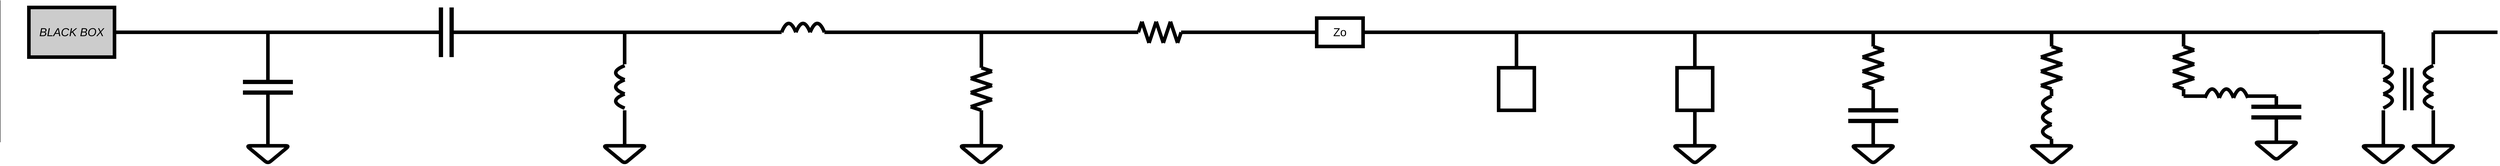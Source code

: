<mxfile version="25.0.2">
  <diagram id="JiPeBnl8MNzj9gC05diy" name="Page-1">
    <mxGraphModel dx="1941" dy="878" grid="1" gridSize="10" guides="1" tooltips="1" connect="1" arrows="1" fold="1" page="1" pageScale="1" pageWidth="827" pageHeight="1169" background="#ffffff" math="0" shadow="0">
      <root>
        <mxCell id="0" />
        <mxCell id="1" parent="0" />
        <mxCell id="uBmhupHGeQe9Bv0V8wx_-3" value="" style="endArrow=none;html=1;strokeWidth=10;strokeColor=#000000;" parent="1" edge="1">
          <mxGeometry width="50" height="50" relative="1" as="geometry">
            <mxPoint y="100" as="sourcePoint" />
            <mxPoint x="500" y="100" as="targetPoint" />
          </mxGeometry>
        </mxCell>
        <mxCell id="uBmhupHGeQe9Bv0V8wx_-4" value="" style="endArrow=none;html=1;strokeWidth=10;strokeColor=#000000;" parent="1" edge="1">
          <mxGeometry width="50" height="50" relative="1" as="geometry">
            <mxPoint x="250" y="240" as="sourcePoint" />
            <mxPoint x="250" y="100" as="targetPoint" />
          </mxGeometry>
        </mxCell>
        <mxCell id="uBmhupHGeQe9Bv0V8wx_-5" value="" style="endArrow=none;html=1;strokeWidth=12;strokeColor=#000000;" parent="1" edge="1">
          <mxGeometry width="50" height="50" relative="1" as="geometry">
            <mxPoint x="180" y="240" as="sourcePoint" />
            <mxPoint x="320" y="240" as="targetPoint" />
          </mxGeometry>
        </mxCell>
        <mxCell id="uBmhupHGeQe9Bv0V8wx_-6" value="" style="endArrow=none;html=1;strokeWidth=12;strokeColor=#000000;" parent="1" edge="1">
          <mxGeometry width="50" height="50" relative="1" as="geometry">
            <mxPoint x="180" y="270" as="sourcePoint" />
            <mxPoint x="320" y="270" as="targetPoint" />
          </mxGeometry>
        </mxCell>
        <mxCell id="uBmhupHGeQe9Bv0V8wx_-7" value="" style="endArrow=none;html=1;strokeWidth=10;strokeColor=#000000;" parent="1" edge="1">
          <mxGeometry width="50" height="50" relative="1" as="geometry">
            <mxPoint x="250" y="420" as="sourcePoint" />
            <mxPoint x="250" y="270" as="targetPoint" />
          </mxGeometry>
        </mxCell>
        <mxCell id="uBmhupHGeQe9Bv0V8wx_-8" value="" style="endArrow=none;html=1;strokeWidth=10;strokeColor=#000000;" parent="1" edge="1">
          <mxGeometry width="50" height="50" relative="1" as="geometry">
            <mxPoint x="250" y="420" as="sourcePoint" />
            <mxPoint x="250" y="420" as="targetPoint" />
            <Array as="points">
              <mxPoint x="310" y="420" />
              <mxPoint x="250" y="470" />
              <mxPoint x="190" y="420" />
            </Array>
          </mxGeometry>
        </mxCell>
        <mxCell id="uBmhupHGeQe9Bv0V8wx_-11" value="" style="endArrow=none;html=1;strokeWidth=10;strokeColor=#000000;" parent="1" edge="1">
          <mxGeometry width="50" height="50" relative="1" as="geometry">
            <mxPoint x="500" y="100" as="sourcePoint" />
            <mxPoint x="730" y="100" as="targetPoint" />
          </mxGeometry>
        </mxCell>
        <mxCell id="uBmhupHGeQe9Bv0V8wx_-12" value="" style="endArrow=none;html=1;strokeWidth=12;strokeColor=#000000;" parent="1" edge="1">
          <mxGeometry width="50" height="50" relative="1" as="geometry">
            <mxPoint x="735" y="30" as="sourcePoint" />
            <mxPoint x="735" y="170" as="targetPoint" />
          </mxGeometry>
        </mxCell>
        <mxCell id="uBmhupHGeQe9Bv0V8wx_-15" value="" style="endArrow=none;html=1;strokeWidth=12;strokeColor=#000000;" parent="1" edge="1">
          <mxGeometry width="50" height="50" relative="1" as="geometry">
            <mxPoint x="765" y="30" as="sourcePoint" />
            <mxPoint x="765" y="170" as="targetPoint" />
          </mxGeometry>
        </mxCell>
        <mxCell id="uBmhupHGeQe9Bv0V8wx_-16" value="" style="endArrow=none;html=1;strokeWidth=10;strokeColor=#000000;" parent="1" edge="1">
          <mxGeometry width="50" height="50" relative="1" as="geometry">
            <mxPoint x="770" y="100" as="sourcePoint" />
            <mxPoint x="1000" y="100" as="targetPoint" />
          </mxGeometry>
        </mxCell>
        <mxCell id="uBmhupHGeQe9Bv0V8wx_-25" value="" style="endArrow=none;html=1;strokeWidth=10;strokeColor=#000000;" parent="1" edge="1">
          <mxGeometry width="50" height="50" relative="1" as="geometry">
            <mxPoint x="1000" y="100" as="sourcePoint" />
            <mxPoint x="1500" y="100" as="targetPoint" />
          </mxGeometry>
        </mxCell>
        <mxCell id="uBmhupHGeQe9Bv0V8wx_-26" value="" style="endArrow=none;html=1;strokeWidth=10;strokeColor=#000000;" parent="1" edge="1">
          <mxGeometry width="50" height="50" relative="1" as="geometry">
            <mxPoint x="1250" y="190" as="sourcePoint" />
            <mxPoint x="1250" y="100" as="targetPoint" />
          </mxGeometry>
        </mxCell>
        <mxCell id="uBmhupHGeQe9Bv0V8wx_-29" value="" style="endArrow=none;html=1;strokeWidth=10;strokeColor=#000000;" parent="1" edge="1">
          <mxGeometry width="50" height="50" relative="1" as="geometry">
            <mxPoint x="1250" y="420" as="sourcePoint" />
            <mxPoint x="1250" y="320" as="targetPoint" />
          </mxGeometry>
        </mxCell>
        <mxCell id="uBmhupHGeQe9Bv0V8wx_-30" value="" style="endArrow=none;html=1;strokeWidth=10;strokeColor=#000000;" parent="1" edge="1">
          <mxGeometry width="50" height="50" relative="1" as="geometry">
            <mxPoint x="1250" y="420" as="sourcePoint" />
            <mxPoint x="1250" y="420" as="targetPoint" />
            <Array as="points">
              <mxPoint x="1310" y="420" />
              <mxPoint x="1250" y="470" />
              <mxPoint x="1190" y="420" />
            </Array>
          </mxGeometry>
        </mxCell>
        <mxCell id="uBmhupHGeQe9Bv0V8wx_-31" value="" style="endArrow=none;html=1;strokeWidth=10;curved=1;strokeColor=#000000;" parent="1" edge="1">
          <mxGeometry width="50" height="50" relative="1" as="geometry">
            <mxPoint x="1250" y="314" as="sourcePoint" />
            <mxPoint x="1250" y="274" as="targetPoint" />
            <Array as="points">
              <mxPoint x="1200" y="294" />
            </Array>
          </mxGeometry>
        </mxCell>
        <mxCell id="uBmhupHGeQe9Bv0V8wx_-32" value="" style="endArrow=none;html=1;strokeWidth=10;curved=1;strokeColor=#000000;" parent="1" edge="1">
          <mxGeometry width="50" height="50" relative="1" as="geometry">
            <mxPoint x="1250" y="274" as="sourcePoint" />
            <mxPoint x="1250" y="234" as="targetPoint" />
            <Array as="points">
              <mxPoint x="1200" y="254" />
            </Array>
          </mxGeometry>
        </mxCell>
        <mxCell id="uBmhupHGeQe9Bv0V8wx_-33" value="" style="endArrow=none;html=1;strokeWidth=10;curved=1;strokeColor=#000000;" parent="1" edge="1">
          <mxGeometry width="50" height="50" relative="1" as="geometry">
            <mxPoint x="1250" y="234" as="sourcePoint" />
            <mxPoint x="1250" y="194" as="targetPoint" />
            <Array as="points">
              <mxPoint x="1200" y="214" />
            </Array>
          </mxGeometry>
        </mxCell>
        <mxCell id="uBmhupHGeQe9Bv0V8wx_-35" value="" style="endArrow=none;html=1;strokeWidth=10;strokeColor=#000000;" parent="1" edge="1">
          <mxGeometry width="50" height="50" relative="1" as="geometry">
            <mxPoint x="1500" y="100" as="sourcePoint" />
            <mxPoint x="1690" y="100" as="targetPoint" />
          </mxGeometry>
        </mxCell>
        <mxCell id="uBmhupHGeQe9Bv0V8wx_-38" value="" style="endArrow=none;html=1;strokeWidth=10;strokeColor=#000000;" parent="1" edge="1">
          <mxGeometry width="50" height="50" relative="1" as="geometry">
            <mxPoint x="1810" y="100" as="sourcePoint" />
            <mxPoint x="2000" y="100" as="targetPoint" />
          </mxGeometry>
        </mxCell>
        <mxCell id="uBmhupHGeQe9Bv0V8wx_-42" value="" style="endArrow=none;html=1;strokeWidth=10;curved=1;strokeColor=#000000;" parent="1" edge="1">
          <mxGeometry width="50" height="50" relative="1" as="geometry">
            <mxPoint x="1690" y="100" as="sourcePoint" />
            <mxPoint x="1730" y="100" as="targetPoint" />
            <Array as="points">
              <mxPoint x="1710" y="50" />
            </Array>
          </mxGeometry>
        </mxCell>
        <mxCell id="uBmhupHGeQe9Bv0V8wx_-43" value="" style="endArrow=none;html=1;strokeWidth=10;curved=1;strokeColor=#000000;" parent="1" edge="1">
          <mxGeometry width="50" height="50" relative="1" as="geometry">
            <mxPoint x="1730" y="100" as="sourcePoint" />
            <mxPoint x="1770" y="100" as="targetPoint" />
            <Array as="points">
              <mxPoint x="1750" y="50" />
            </Array>
          </mxGeometry>
        </mxCell>
        <mxCell id="uBmhupHGeQe9Bv0V8wx_-44" value="" style="endArrow=none;html=1;strokeWidth=10;curved=1;strokeColor=#000000;" parent="1" edge="1">
          <mxGeometry width="50" height="50" relative="1" as="geometry">
            <mxPoint x="1770" y="100" as="sourcePoint" />
            <mxPoint x="1810" y="100" as="targetPoint" />
            <Array as="points">
              <mxPoint x="1790" y="50" />
            </Array>
          </mxGeometry>
        </mxCell>
        <mxCell id="uBmhupHGeQe9Bv0V8wx_-46" value="" style="endArrow=none;html=1;strokeWidth=10;strokeColor=#000000;" parent="1" edge="1">
          <mxGeometry width="50" height="50" relative="1" as="geometry">
            <mxPoint x="2000" y="100" as="sourcePoint" />
            <mxPoint x="2500" y="100" as="targetPoint" />
          </mxGeometry>
        </mxCell>
        <mxCell id="uBmhupHGeQe9Bv0V8wx_-47" value="" style="endArrow=none;html=1;strokeWidth=10;strokeColor=#000000;" parent="1" edge="1">
          <mxGeometry width="50" height="50" relative="1" as="geometry">
            <mxPoint x="2250" y="200" as="sourcePoint" />
            <mxPoint x="2250" y="100" as="targetPoint" />
          </mxGeometry>
        </mxCell>
        <mxCell id="uBmhupHGeQe9Bv0V8wx_-48" value="" style="endArrow=none;html=1;strokeWidth=10;strokeColor=#000000;" parent="1" edge="1">
          <mxGeometry width="50" height="50" relative="1" as="geometry">
            <mxPoint x="2250" y="420" as="sourcePoint" />
            <mxPoint x="2250" y="320" as="targetPoint" />
          </mxGeometry>
        </mxCell>
        <mxCell id="uBmhupHGeQe9Bv0V8wx_-49" value="" style="endArrow=none;html=1;strokeWidth=10;strokeColor=#000000;" parent="1" edge="1">
          <mxGeometry width="50" height="50" relative="1" as="geometry">
            <mxPoint x="2250" y="420" as="sourcePoint" />
            <mxPoint x="2250" y="420" as="targetPoint" />
            <Array as="points">
              <mxPoint x="2310" y="420" />
              <mxPoint x="2250" y="470" />
              <mxPoint x="2190" y="420" />
            </Array>
          </mxGeometry>
        </mxCell>
        <mxCell id="uBmhupHGeQe9Bv0V8wx_-53" value="" style="endArrow=none;html=1;strokeWidth=10;strokeColor=#000000;" parent="1" edge="1">
          <mxGeometry width="50" height="50" relative="1" as="geometry">
            <mxPoint x="2280" y="210" as="sourcePoint" />
            <mxPoint x="2250" y="200" as="targetPoint" />
          </mxGeometry>
        </mxCell>
        <mxCell id="uBmhupHGeQe9Bv0V8wx_-54" value="" style="endArrow=none;html=1;strokeWidth=10;strokeColor=#000000;" parent="1" edge="1">
          <mxGeometry width="50" height="50" relative="1" as="geometry">
            <mxPoint x="2280" y="250" as="sourcePoint" />
            <mxPoint x="2220" y="230.0" as="targetPoint" />
          </mxGeometry>
        </mxCell>
        <mxCell id="uBmhupHGeQe9Bv0V8wx_-55" value="" style="endArrow=none;html=1;strokeWidth=10;strokeColor=#000000;" parent="1" edge="1">
          <mxGeometry width="50" height="50" relative="1" as="geometry">
            <mxPoint x="2280" y="290" as="sourcePoint" />
            <mxPoint x="2220" y="270.0" as="targetPoint" />
          </mxGeometry>
        </mxCell>
        <mxCell id="uBmhupHGeQe9Bv0V8wx_-56" value="" style="endArrow=none;html=1;strokeWidth=10;strokeColor=#000000;" parent="1" edge="1">
          <mxGeometry width="50" height="50" relative="1" as="geometry">
            <mxPoint x="2280" y="250" as="sourcePoint" />
            <mxPoint x="2220" y="270" as="targetPoint" />
          </mxGeometry>
        </mxCell>
        <mxCell id="uBmhupHGeQe9Bv0V8wx_-57" value="" style="endArrow=none;html=1;strokeWidth=10;strokeColor=#000000;" parent="1" edge="1">
          <mxGeometry width="50" height="50" relative="1" as="geometry">
            <mxPoint x="2280" y="210.0" as="sourcePoint" />
            <mxPoint x="2220" y="230" as="targetPoint" />
          </mxGeometry>
        </mxCell>
        <mxCell id="uBmhupHGeQe9Bv0V8wx_-59" value="" style="endArrow=none;html=1;strokeWidth=10;strokeColor=#000000;" parent="1" edge="1">
          <mxGeometry width="50" height="50" relative="1" as="geometry">
            <mxPoint x="2280" y="290.0" as="sourcePoint" />
            <mxPoint x="2220" y="310" as="targetPoint" />
          </mxGeometry>
        </mxCell>
        <mxCell id="uBmhupHGeQe9Bv0V8wx_-60" value="" style="endArrow=none;html=1;strokeWidth=10;strokeColor=#000000;" parent="1" edge="1">
          <mxGeometry width="50" height="50" relative="1" as="geometry">
            <mxPoint x="2250" y="320.0" as="sourcePoint" />
            <mxPoint x="2220" y="310.0" as="targetPoint" />
          </mxGeometry>
        </mxCell>
        <mxCell id="uBmhupHGeQe9Bv0V8wx_-63" value="" style="endArrow=none;html=1;strokeWidth=10;strokeColor=#000000;" parent="1" edge="1">
          <mxGeometry width="50" height="50" relative="1" as="geometry">
            <mxPoint x="2500" y="100.0" as="sourcePoint" />
            <mxPoint x="2690" y="100.0" as="targetPoint" />
          </mxGeometry>
        </mxCell>
        <mxCell id="uBmhupHGeQe9Bv0V8wx_-64" value="" style="endArrow=none;html=1;strokeWidth=10;strokeColor=#000000;" parent="1" edge="1">
          <mxGeometry width="50" height="50" relative="1" as="geometry">
            <mxPoint x="2810" y="100.0" as="sourcePoint" />
            <mxPoint x="3000" y="100.0" as="targetPoint" />
          </mxGeometry>
        </mxCell>
        <mxCell id="uBmhupHGeQe9Bv0V8wx_-68" value="" style="endArrow=none;html=1;strokeWidth=10;strokeColor=#000000;" parent="1" edge="1">
          <mxGeometry width="50" height="50" relative="1" as="geometry">
            <mxPoint x="2700" y="70" as="sourcePoint" />
            <mxPoint x="2690" y="100.0" as="targetPoint" />
          </mxGeometry>
        </mxCell>
        <mxCell id="uBmhupHGeQe9Bv0V8wx_-69" value="" style="endArrow=none;html=1;strokeWidth=10;strokeColor=#000000;" parent="1" edge="1">
          <mxGeometry width="50" height="50" relative="1" as="geometry">
            <mxPoint x="2700" y="70.0" as="sourcePoint" />
            <mxPoint x="2720" y="130" as="targetPoint" />
          </mxGeometry>
        </mxCell>
        <mxCell id="uBmhupHGeQe9Bv0V8wx_-70" value="" style="endArrow=none;html=1;strokeWidth=10;strokeColor=#000000;" parent="1" edge="1">
          <mxGeometry width="50" height="50" relative="1" as="geometry">
            <mxPoint x="2740" y="70.0" as="sourcePoint" />
            <mxPoint x="2760" y="130" as="targetPoint" />
          </mxGeometry>
        </mxCell>
        <mxCell id="uBmhupHGeQe9Bv0V8wx_-71" value="" style="endArrow=none;html=1;strokeWidth=10;strokeColor=#000000;" parent="1" edge="1">
          <mxGeometry width="50" height="50" relative="1" as="geometry">
            <mxPoint x="2780" y="70.0" as="sourcePoint" />
            <mxPoint x="2800" y="130" as="targetPoint" />
          </mxGeometry>
        </mxCell>
        <mxCell id="uBmhupHGeQe9Bv0V8wx_-72" value="" style="endArrow=none;html=1;strokeWidth=10;strokeColor=#000000;" parent="1" edge="1">
          <mxGeometry width="50" height="50" relative="1" as="geometry">
            <mxPoint x="2740" y="70" as="sourcePoint" />
            <mxPoint x="2720" y="130.0" as="targetPoint" />
          </mxGeometry>
        </mxCell>
        <mxCell id="uBmhupHGeQe9Bv0V8wx_-73" value="" style="endArrow=none;html=1;strokeWidth=10;strokeColor=#000000;" parent="1" edge="1">
          <mxGeometry width="50" height="50" relative="1" as="geometry">
            <mxPoint x="2780" y="70.0" as="sourcePoint" />
            <mxPoint x="2760" y="130.0" as="targetPoint" />
          </mxGeometry>
        </mxCell>
        <mxCell id="uBmhupHGeQe9Bv0V8wx_-74" value="" style="endArrow=none;html=1;strokeWidth=10;strokeColor=#000000;" parent="1" edge="1">
          <mxGeometry width="50" height="50" relative="1" as="geometry">
            <mxPoint x="2810" y="100.0" as="sourcePoint" />
            <mxPoint x="2800" y="130.0" as="targetPoint" />
          </mxGeometry>
        </mxCell>
        <mxCell id="uBmhupHGeQe9Bv0V8wx_-76" value="" style="endArrow=none;html=1;strokeWidth=10;strokeColor=#000000;" parent="1" edge="1">
          <mxGeometry width="50" height="50" relative="1" as="geometry">
            <mxPoint x="3000" y="100" as="sourcePoint" />
            <mxPoint x="3190" y="100" as="targetPoint" />
          </mxGeometry>
        </mxCell>
        <mxCell id="uBmhupHGeQe9Bv0V8wx_-77" value="" style="endArrow=none;html=1;strokeWidth=10;strokeColor=#000000;" parent="1" edge="1">
          <mxGeometry width="50" height="50" relative="1" as="geometry">
            <mxPoint x="3320" y="100" as="sourcePoint" />
            <mxPoint x="3500" y="100" as="targetPoint" />
          </mxGeometry>
        </mxCell>
        <mxCell id="uBmhupHGeQe9Bv0V8wx_-86" value="&lt;font style=&quot;font-size: 32px&quot;&gt;Zo&lt;/font&gt;" style="rounded=0;whiteSpace=wrap;html=1;glass=0;strokeColor=#000000;fillColor=none;strokeWidth=10;" parent="1" vertex="1">
          <mxGeometry x="3190" y="60" width="130" height="80" as="geometry" />
        </mxCell>
        <mxCell id="uBmhupHGeQe9Bv0V8wx_-92" value="" style="endArrow=none;html=1;strokeWidth=10;strokeColor=#000000;" parent="1" edge="1">
          <mxGeometry width="50" height="50" relative="1" as="geometry">
            <mxPoint x="3500" y="100" as="sourcePoint" />
            <mxPoint x="4000" y="100" as="targetPoint" />
          </mxGeometry>
        </mxCell>
        <mxCell id="uBmhupHGeQe9Bv0V8wx_-93" value="" style="endArrow=none;html=1;strokeWidth=10;strokeColor=#000000;" parent="1" edge="1">
          <mxGeometry width="50" height="50" relative="1" as="geometry">
            <mxPoint x="3750" y="200" as="sourcePoint" />
            <mxPoint x="3750" y="100" as="targetPoint" />
          </mxGeometry>
        </mxCell>
        <mxCell id="uBmhupHGeQe9Bv0V8wx_-103" value="" style="rounded=0;whiteSpace=wrap;html=1;glass=0;strokeColor=#000000;fillColor=none;strokeWidth=10;" parent="1" vertex="1">
          <mxGeometry x="3700" y="200" width="100" height="120" as="geometry" />
        </mxCell>
        <mxCell id="uBmhupHGeQe9Bv0V8wx_-105" value="" style="endArrow=none;html=1;strokeWidth=10;strokeColor=#000000;" parent="1" edge="1">
          <mxGeometry width="50" height="50" relative="1" as="geometry">
            <mxPoint x="4000" y="100" as="sourcePoint" />
            <mxPoint x="4500" y="100" as="targetPoint" />
          </mxGeometry>
        </mxCell>
        <mxCell id="uBmhupHGeQe9Bv0V8wx_-106" value="" style="endArrow=none;html=1;strokeWidth=10;strokeColor=#000000;" parent="1" edge="1">
          <mxGeometry width="50" height="50" relative="1" as="geometry">
            <mxPoint x="4250" y="200" as="sourcePoint" />
            <mxPoint x="4250" y="100" as="targetPoint" />
          </mxGeometry>
        </mxCell>
        <mxCell id="uBmhupHGeQe9Bv0V8wx_-107" value="" style="endArrow=none;html=1;strokeWidth=10;strokeColor=#000000;" parent="1" edge="1">
          <mxGeometry width="50" height="50" relative="1" as="geometry">
            <mxPoint x="4250" y="420" as="sourcePoint" />
            <mxPoint x="4250" y="320" as="targetPoint" />
          </mxGeometry>
        </mxCell>
        <mxCell id="uBmhupHGeQe9Bv0V8wx_-108" value="" style="endArrow=none;html=1;strokeWidth=10;strokeColor=#000000;" parent="1" edge="1">
          <mxGeometry width="50" height="50" relative="1" as="geometry">
            <mxPoint x="4250" y="420" as="sourcePoint" />
            <mxPoint x="4250" y="420" as="targetPoint" />
            <Array as="points">
              <mxPoint x="4310" y="420" />
              <mxPoint x="4250" y="470" />
              <mxPoint x="4190" y="420" />
            </Array>
          </mxGeometry>
        </mxCell>
        <mxCell id="uBmhupHGeQe9Bv0V8wx_-109" value="" style="rounded=0;whiteSpace=wrap;html=1;glass=0;strokeColor=#000000;fillColor=none;strokeWidth=10;" parent="1" vertex="1">
          <mxGeometry x="4200" y="200" width="100" height="120" as="geometry" />
        </mxCell>
        <mxCell id="uBmhupHGeQe9Bv0V8wx_-111" value="" style="endArrow=none;html=1;strokeWidth=10;strokeColor=#000000;" parent="1" edge="1">
          <mxGeometry width="50" height="50" relative="1" as="geometry">
            <mxPoint x="4500" y="100" as="sourcePoint" />
            <mxPoint x="5000" y="100" as="targetPoint" />
          </mxGeometry>
        </mxCell>
        <mxCell id="uBmhupHGeQe9Bv0V8wx_-112" value="" style="endArrow=none;html=1;strokeWidth=10;strokeColor=#000000;" parent="1" edge="1">
          <mxGeometry width="50" height="50" relative="1" as="geometry">
            <mxPoint x="4750" y="140" as="sourcePoint" />
            <mxPoint x="4750" y="100" as="targetPoint" />
          </mxGeometry>
        </mxCell>
        <mxCell id="uBmhupHGeQe9Bv0V8wx_-113" value="" style="endArrow=none;html=1;strokeWidth=12;strokeColor=#000000;" parent="1" edge="1">
          <mxGeometry width="50" height="50" relative="1" as="geometry">
            <mxPoint x="4680" y="320" as="sourcePoint" />
            <mxPoint x="4820" y="320" as="targetPoint" />
          </mxGeometry>
        </mxCell>
        <mxCell id="uBmhupHGeQe9Bv0V8wx_-114" value="" style="endArrow=none;html=1;strokeWidth=12;strokeColor=#000000;" parent="1" edge="1">
          <mxGeometry width="50" height="50" relative="1" as="geometry">
            <mxPoint x="4680" y="350" as="sourcePoint" />
            <mxPoint x="4820" y="350" as="targetPoint" />
          </mxGeometry>
        </mxCell>
        <mxCell id="uBmhupHGeQe9Bv0V8wx_-115" value="" style="endArrow=none;html=1;strokeWidth=10;strokeColor=#000000;" parent="1" edge="1">
          <mxGeometry width="50" height="50" relative="1" as="geometry">
            <mxPoint x="4750" y="420" as="sourcePoint" />
            <mxPoint x="4750" y="350" as="targetPoint" />
          </mxGeometry>
        </mxCell>
        <mxCell id="uBmhupHGeQe9Bv0V8wx_-116" value="" style="endArrow=none;html=1;strokeWidth=10;strokeColor=#000000;" parent="1" edge="1">
          <mxGeometry width="50" height="50" relative="1" as="geometry">
            <mxPoint x="4750" y="420" as="sourcePoint" />
            <mxPoint x="4750" y="420" as="targetPoint" />
            <Array as="points">
              <mxPoint x="4810" y="420" />
              <mxPoint x="4750" y="470" />
              <mxPoint x="4690" y="420" />
            </Array>
          </mxGeometry>
        </mxCell>
        <mxCell id="uBmhupHGeQe9Bv0V8wx_-126" value="" style="endArrow=none;html=1;strokeWidth=10;strokeColor=#000000;" parent="1" edge="1">
          <mxGeometry width="50" height="50" relative="1" as="geometry">
            <mxPoint x="4780" y="150" as="sourcePoint" />
            <mxPoint x="4750" y="140" as="targetPoint" />
          </mxGeometry>
        </mxCell>
        <mxCell id="uBmhupHGeQe9Bv0V8wx_-127" value="" style="endArrow=none;html=1;strokeWidth=10;strokeColor=#000000;" parent="1" edge="1">
          <mxGeometry width="50" height="50" relative="1" as="geometry">
            <mxPoint x="4780" y="190" as="sourcePoint" />
            <mxPoint x="4720" y="170" as="targetPoint" />
          </mxGeometry>
        </mxCell>
        <mxCell id="uBmhupHGeQe9Bv0V8wx_-128" value="" style="endArrow=none;html=1;strokeWidth=10;strokeColor=#000000;" parent="1" edge="1">
          <mxGeometry width="50" height="50" relative="1" as="geometry">
            <mxPoint x="4780" y="230" as="sourcePoint" />
            <mxPoint x="4720" y="210" as="targetPoint" />
          </mxGeometry>
        </mxCell>
        <mxCell id="uBmhupHGeQe9Bv0V8wx_-129" value="" style="endArrow=none;html=1;strokeWidth=10;strokeColor=#000000;" parent="1" edge="1">
          <mxGeometry width="50" height="50" relative="1" as="geometry">
            <mxPoint x="4780" y="190" as="sourcePoint" />
            <mxPoint x="4720" y="210" as="targetPoint" />
          </mxGeometry>
        </mxCell>
        <mxCell id="uBmhupHGeQe9Bv0V8wx_-130" value="" style="endArrow=none;html=1;strokeWidth=10;strokeColor=#000000;" parent="1" edge="1">
          <mxGeometry width="50" height="50" relative="1" as="geometry">
            <mxPoint x="4780" y="150" as="sourcePoint" />
            <mxPoint x="4720" y="170" as="targetPoint" />
          </mxGeometry>
        </mxCell>
        <mxCell id="uBmhupHGeQe9Bv0V8wx_-131" value="" style="endArrow=none;html=1;strokeWidth=10;strokeColor=#000000;" parent="1" edge="1">
          <mxGeometry width="50" height="50" relative="1" as="geometry">
            <mxPoint x="4780" y="230" as="sourcePoint" />
            <mxPoint x="4720" y="250" as="targetPoint" />
          </mxGeometry>
        </mxCell>
        <mxCell id="uBmhupHGeQe9Bv0V8wx_-132" value="" style="endArrow=none;html=1;strokeWidth=10;strokeColor=#000000;" parent="1" edge="1">
          <mxGeometry width="50" height="50" relative="1" as="geometry">
            <mxPoint x="4750" y="260" as="sourcePoint" />
            <mxPoint x="4720" y="250" as="targetPoint" />
          </mxGeometry>
        </mxCell>
        <mxCell id="uBmhupHGeQe9Bv0V8wx_-133" value="" style="endArrow=none;html=1;strokeWidth=10;strokeColor=#000000;" parent="1" edge="1">
          <mxGeometry width="50" height="50" relative="1" as="geometry">
            <mxPoint x="4750" y="320" as="sourcePoint" />
            <mxPoint x="4750" y="260" as="targetPoint" />
          </mxGeometry>
        </mxCell>
        <mxCell id="uBmhupHGeQe9Bv0V8wx_-135" value="" style="endArrow=none;html=1;strokeWidth=10;strokeColor=#000000;" parent="1" edge="1">
          <mxGeometry width="50" height="50" relative="1" as="geometry">
            <mxPoint x="5000" y="100" as="sourcePoint" />
            <mxPoint x="5500" y="100" as="targetPoint" />
          </mxGeometry>
        </mxCell>
        <mxCell id="uBmhupHGeQe9Bv0V8wx_-136" value="" style="endArrow=none;html=1;strokeWidth=10;strokeColor=#000000;" parent="1" edge="1">
          <mxGeometry width="50" height="50" relative="1" as="geometry">
            <mxPoint x="5250" y="140" as="sourcePoint" />
            <mxPoint x="5250" y="100" as="targetPoint" />
          </mxGeometry>
        </mxCell>
        <mxCell id="uBmhupHGeQe9Bv0V8wx_-140" value="" style="endArrow=none;html=1;strokeWidth=10;strokeColor=#000000;" parent="1" edge="1">
          <mxGeometry width="50" height="50" relative="1" as="geometry">
            <mxPoint x="5250" y="420" as="sourcePoint" />
            <mxPoint x="5250" y="420" as="targetPoint" />
            <Array as="points">
              <mxPoint x="5310" y="420" />
              <mxPoint x="5250" y="470" />
              <mxPoint x="5190" y="420" />
            </Array>
          </mxGeometry>
        </mxCell>
        <mxCell id="uBmhupHGeQe9Bv0V8wx_-141" value="" style="endArrow=none;html=1;strokeWidth=10;strokeColor=#000000;" parent="1" edge="1">
          <mxGeometry width="50" height="50" relative="1" as="geometry">
            <mxPoint x="5280" y="150" as="sourcePoint" />
            <mxPoint x="5250" y="140" as="targetPoint" />
          </mxGeometry>
        </mxCell>
        <mxCell id="uBmhupHGeQe9Bv0V8wx_-142" value="" style="endArrow=none;html=1;strokeWidth=10;strokeColor=#000000;" parent="1" edge="1">
          <mxGeometry width="50" height="50" relative="1" as="geometry">
            <mxPoint x="5280" y="190" as="sourcePoint" />
            <mxPoint x="5220" y="170" as="targetPoint" />
          </mxGeometry>
        </mxCell>
        <mxCell id="uBmhupHGeQe9Bv0V8wx_-143" value="" style="endArrow=none;html=1;strokeWidth=10;strokeColor=#000000;" parent="1" edge="1">
          <mxGeometry width="50" height="50" relative="1" as="geometry">
            <mxPoint x="5280" y="230" as="sourcePoint" />
            <mxPoint x="5220" y="210" as="targetPoint" />
          </mxGeometry>
        </mxCell>
        <mxCell id="uBmhupHGeQe9Bv0V8wx_-144" value="" style="endArrow=none;html=1;strokeWidth=10;strokeColor=#000000;" parent="1" edge="1">
          <mxGeometry width="50" height="50" relative="1" as="geometry">
            <mxPoint x="5280" y="190" as="sourcePoint" />
            <mxPoint x="5220" y="210" as="targetPoint" />
          </mxGeometry>
        </mxCell>
        <mxCell id="uBmhupHGeQe9Bv0V8wx_-145" value="" style="endArrow=none;html=1;strokeWidth=10;strokeColor=#000000;" parent="1" edge="1">
          <mxGeometry width="50" height="50" relative="1" as="geometry">
            <mxPoint x="5280" y="150" as="sourcePoint" />
            <mxPoint x="5220" y="170" as="targetPoint" />
          </mxGeometry>
        </mxCell>
        <mxCell id="uBmhupHGeQe9Bv0V8wx_-146" value="" style="endArrow=none;html=1;strokeWidth=10;strokeColor=#000000;" parent="1" edge="1">
          <mxGeometry width="50" height="50" relative="1" as="geometry">
            <mxPoint x="5280" y="230" as="sourcePoint" />
            <mxPoint x="5220" y="250" as="targetPoint" />
          </mxGeometry>
        </mxCell>
        <mxCell id="uBmhupHGeQe9Bv0V8wx_-147" value="" style="endArrow=none;html=1;strokeWidth=10;strokeColor=#000000;" parent="1" edge="1">
          <mxGeometry width="50" height="50" relative="1" as="geometry">
            <mxPoint x="5250" y="260" as="sourcePoint" />
            <mxPoint x="5220" y="250" as="targetPoint" />
          </mxGeometry>
        </mxCell>
        <mxCell id="uBmhupHGeQe9Bv0V8wx_-150" value="" style="endArrow=none;html=1;strokeWidth=10;curved=1;strokeColor=#000000;" parent="1" edge="1">
          <mxGeometry width="50" height="50" relative="1" as="geometry">
            <mxPoint x="5250" y="400" as="sourcePoint" />
            <mxPoint x="5250" y="360" as="targetPoint" />
            <Array as="points">
              <mxPoint x="5200" y="380" />
            </Array>
          </mxGeometry>
        </mxCell>
        <mxCell id="uBmhupHGeQe9Bv0V8wx_-151" value="" style="endArrow=none;html=1;strokeWidth=10;curved=1;strokeColor=#000000;" parent="1" edge="1">
          <mxGeometry width="50" height="50" relative="1" as="geometry">
            <mxPoint x="5250" y="360" as="sourcePoint" />
            <mxPoint x="5250" y="320" as="targetPoint" />
            <Array as="points">
              <mxPoint x="5200" y="340" />
            </Array>
          </mxGeometry>
        </mxCell>
        <mxCell id="uBmhupHGeQe9Bv0V8wx_-152" value="" style="endArrow=none;html=1;strokeWidth=10;curved=1;strokeColor=#000000;" parent="1" edge="1">
          <mxGeometry width="50" height="50" relative="1" as="geometry">
            <mxPoint x="5250" y="320" as="sourcePoint" />
            <mxPoint x="5250" y="280" as="targetPoint" />
            <Array as="points">
              <mxPoint x="5200" y="300" />
            </Array>
          </mxGeometry>
        </mxCell>
        <mxCell id="uBmhupHGeQe9Bv0V8wx_-155" value="" style="endArrow=none;html=1;strokeWidth=10;strokeColor=#000000;" parent="1" edge="1">
          <mxGeometry width="50" height="50" relative="1" as="geometry">
            <mxPoint x="5250" y="280" as="sourcePoint" />
            <mxPoint x="5249.66" y="260.0" as="targetPoint" />
          </mxGeometry>
        </mxCell>
        <mxCell id="uBmhupHGeQe9Bv0V8wx_-156" value="" style="endArrow=none;html=1;strokeWidth=10;strokeColor=#000000;" parent="1" edge="1">
          <mxGeometry width="50" height="50" relative="1" as="geometry">
            <mxPoint x="5250.0" y="420" as="sourcePoint" />
            <mxPoint x="5249.66" y="400.0" as="targetPoint" />
          </mxGeometry>
        </mxCell>
        <mxCell id="uBmhupHGeQe9Bv0V8wx_-158" value="" style="endArrow=none;html=1;strokeWidth=10;strokeColor=#000000;" parent="1" edge="1">
          <mxGeometry width="50" height="50" relative="1" as="geometry">
            <mxPoint x="5500" y="100" as="sourcePoint" />
            <mxPoint x="6000" y="100" as="targetPoint" />
          </mxGeometry>
        </mxCell>
        <mxCell id="uBmhupHGeQe9Bv0V8wx_-159" value="" style="endArrow=none;html=1;strokeWidth=10;strokeColor=#000000;" parent="1" edge="1">
          <mxGeometry width="50" height="50" relative="1" as="geometry">
            <mxPoint x="5620" y="140" as="sourcePoint" />
            <mxPoint x="5620" y="100" as="targetPoint" />
          </mxGeometry>
        </mxCell>
        <mxCell id="uBmhupHGeQe9Bv0V8wx_-161" value="" style="endArrow=none;html=1;strokeWidth=10;strokeColor=#000000;" parent="1" edge="1">
          <mxGeometry width="50" height="50" relative="1" as="geometry">
            <mxPoint x="5650" y="150" as="sourcePoint" />
            <mxPoint x="5620" y="140" as="targetPoint" />
          </mxGeometry>
        </mxCell>
        <mxCell id="uBmhupHGeQe9Bv0V8wx_-162" value="" style="endArrow=none;html=1;strokeWidth=10;strokeColor=#000000;" parent="1" edge="1">
          <mxGeometry width="50" height="50" relative="1" as="geometry">
            <mxPoint x="5650" y="190" as="sourcePoint" />
            <mxPoint x="5590" y="170" as="targetPoint" />
          </mxGeometry>
        </mxCell>
        <mxCell id="uBmhupHGeQe9Bv0V8wx_-163" value="" style="endArrow=none;html=1;strokeWidth=10;strokeColor=#000000;" parent="1" edge="1">
          <mxGeometry width="50" height="50" relative="1" as="geometry">
            <mxPoint x="5650" y="230" as="sourcePoint" />
            <mxPoint x="5590" y="210" as="targetPoint" />
          </mxGeometry>
        </mxCell>
        <mxCell id="uBmhupHGeQe9Bv0V8wx_-164" value="" style="endArrow=none;html=1;strokeWidth=10;strokeColor=#000000;" parent="1" edge="1">
          <mxGeometry width="50" height="50" relative="1" as="geometry">
            <mxPoint x="5650" y="190" as="sourcePoint" />
            <mxPoint x="5590" y="210" as="targetPoint" />
          </mxGeometry>
        </mxCell>
        <mxCell id="uBmhupHGeQe9Bv0V8wx_-165" value="" style="endArrow=none;html=1;strokeWidth=10;strokeColor=#000000;" parent="1" edge="1">
          <mxGeometry width="50" height="50" relative="1" as="geometry">
            <mxPoint x="5650" y="150" as="sourcePoint" />
            <mxPoint x="5590" y="170" as="targetPoint" />
          </mxGeometry>
        </mxCell>
        <mxCell id="uBmhupHGeQe9Bv0V8wx_-166" value="" style="endArrow=none;html=1;strokeWidth=10;strokeColor=#000000;" parent="1" edge="1">
          <mxGeometry width="50" height="50" relative="1" as="geometry">
            <mxPoint x="5650" y="230" as="sourcePoint" />
            <mxPoint x="5590" y="250" as="targetPoint" />
          </mxGeometry>
        </mxCell>
        <mxCell id="uBmhupHGeQe9Bv0V8wx_-167" value="" style="endArrow=none;html=1;strokeWidth=10;strokeColor=#000000;" parent="1" edge="1">
          <mxGeometry width="50" height="50" relative="1" as="geometry">
            <mxPoint x="5620" y="260" as="sourcePoint" />
            <mxPoint x="5590" y="250" as="targetPoint" />
          </mxGeometry>
        </mxCell>
        <mxCell id="uBmhupHGeQe9Bv0V8wx_-176" value="" style="endArrow=none;html=1;strokeWidth=10;curved=1;strokeColor=#000000;" parent="1" edge="1">
          <mxGeometry width="50" height="50" relative="1" as="geometry">
            <mxPoint x="5680" y="285" as="sourcePoint" />
            <mxPoint x="5720" y="285" as="targetPoint" />
            <Array as="points">
              <mxPoint x="5700" y="235" />
            </Array>
          </mxGeometry>
        </mxCell>
        <mxCell id="uBmhupHGeQe9Bv0V8wx_-177" value="" style="endArrow=none;html=1;strokeWidth=10;curved=1;strokeColor=#000000;" parent="1" edge="1">
          <mxGeometry width="50" height="50" relative="1" as="geometry">
            <mxPoint x="5720" y="285" as="sourcePoint" />
            <mxPoint x="5760" y="285" as="targetPoint" />
            <Array as="points">
              <mxPoint x="5740" y="235" />
            </Array>
          </mxGeometry>
        </mxCell>
        <mxCell id="uBmhupHGeQe9Bv0V8wx_-178" value="" style="endArrow=none;html=1;strokeWidth=10;curved=1;strokeColor=#000000;" parent="1" edge="1">
          <mxGeometry width="50" height="50" relative="1" as="geometry">
            <mxPoint x="5760" y="285" as="sourcePoint" />
            <mxPoint x="5800" y="285" as="targetPoint" />
            <Array as="points">
              <mxPoint x="5780" y="235" />
            </Array>
          </mxGeometry>
        </mxCell>
        <mxCell id="uBmhupHGeQe9Bv0V8wx_-179" value="" style="endArrow=none;html=1;strokeWidth=12;strokeColor=#000000;" parent="1" edge="1">
          <mxGeometry width="50" height="50" relative="1" as="geometry">
            <mxPoint x="5810" y="310" as="sourcePoint" />
            <mxPoint x="5950" y="310" as="targetPoint" />
          </mxGeometry>
        </mxCell>
        <mxCell id="uBmhupHGeQe9Bv0V8wx_-180" value="" style="endArrow=none;html=1;strokeWidth=12;strokeColor=#000000;" parent="1" edge="1">
          <mxGeometry width="50" height="50" relative="1" as="geometry">
            <mxPoint x="5810" y="340" as="sourcePoint" />
            <mxPoint x="5950" y="340" as="targetPoint" />
          </mxGeometry>
        </mxCell>
        <mxCell id="uBmhupHGeQe9Bv0V8wx_-181" value="" style="endArrow=none;html=1;strokeWidth=10;strokeColor=#000000;" parent="1" edge="1">
          <mxGeometry width="50" height="50" relative="1" as="geometry">
            <mxPoint x="5880" y="410" as="sourcePoint" />
            <mxPoint x="5880" y="340" as="targetPoint" />
          </mxGeometry>
        </mxCell>
        <mxCell id="uBmhupHGeQe9Bv0V8wx_-182" value="" style="endArrow=none;html=1;strokeWidth=10;strokeColor=#000000;" parent="1" edge="1">
          <mxGeometry width="50" height="50" relative="1" as="geometry">
            <mxPoint x="5880" y="410" as="sourcePoint" />
            <mxPoint x="5880" y="410" as="targetPoint" />
            <Array as="points">
              <mxPoint x="5940" y="410" />
              <mxPoint x="5880" y="460" />
              <mxPoint x="5820" y="410" />
            </Array>
          </mxGeometry>
        </mxCell>
        <mxCell id="uBmhupHGeQe9Bv0V8wx_-185" value="" style="endArrow=none;html=1;strokeWidth=10;strokeColor=#000000;" parent="1" edge="1">
          <mxGeometry width="50" height="50" relative="1" as="geometry">
            <mxPoint x="5620" y="280" as="sourcePoint" />
            <mxPoint x="5620" y="260" as="targetPoint" />
          </mxGeometry>
        </mxCell>
        <mxCell id="uBmhupHGeQe9Bv0V8wx_-186" value="" style="endArrow=none;html=1;strokeWidth=10;strokeColor=#000000;" parent="1" edge="1">
          <mxGeometry width="50" height="50" relative="1" as="geometry">
            <mxPoint x="5620" y="280" as="sourcePoint" />
            <mxPoint x="5680" y="280" as="targetPoint" />
          </mxGeometry>
        </mxCell>
        <mxCell id="uBmhupHGeQe9Bv0V8wx_-187" value="" style="endArrow=none;html=1;strokeWidth=10;strokeColor=#000000;" parent="1" edge="1">
          <mxGeometry width="50" height="50" relative="1" as="geometry">
            <mxPoint x="5800" y="280" as="sourcePoint" />
            <mxPoint x="5880" y="280" as="targetPoint" />
          </mxGeometry>
        </mxCell>
        <mxCell id="uBmhupHGeQe9Bv0V8wx_-188" value="" style="endArrow=none;html=1;strokeWidth=10;strokeColor=#000000;" parent="1" edge="1">
          <mxGeometry width="50" height="50" relative="1" as="geometry">
            <mxPoint x="5880" y="310" as="sourcePoint" />
            <mxPoint x="5880" y="280" as="targetPoint" />
          </mxGeometry>
        </mxCell>
        <mxCell id="uBmhupHGeQe9Bv0V8wx_-198" value="" style="endArrow=none;html=1;strokeWidth=10;strokeColor=#000000;" parent="1" edge="1">
          <mxGeometry width="50" height="50" relative="1" as="geometry">
            <mxPoint x="-180" y="100" as="sourcePoint" />
            <mxPoint y="100" as="targetPoint" />
          </mxGeometry>
        </mxCell>
        <mxCell id="uBmhupHGeQe9Bv0V8wx_-199" value="&lt;font style=&quot;font-size: 32px&quot;&gt;&lt;i&gt;BLACK BOX&lt;/i&gt;&lt;/font&gt;" style="rounded=0;whiteSpace=wrap;html=1;glass=0;strokeColor=#000000;strokeWidth=10;fillColor=#CCCCCC;" parent="1" vertex="1">
          <mxGeometry x="-420" y="30" width="240" height="140" as="geometry" />
        </mxCell>
        <mxCell id="uBmhupHGeQe9Bv0V8wx_-203" value="" style="endArrow=none;html=1;strokeWidth=1;strokeColor=#000000;" parent="1" edge="1">
          <mxGeometry width="50" height="50" relative="1" as="geometry">
            <mxPoint x="-500" y="410" as="sourcePoint" />
            <mxPoint x="-500" y="10" as="targetPoint" />
          </mxGeometry>
        </mxCell>
        <mxCell id="Eu7GDC6kOaYPHFKw-_VI-1" value="" style="endArrow=none;html=1;strokeWidth=10;strokeColor=#000000;" parent="1" edge="1">
          <mxGeometry width="50" height="50" relative="1" as="geometry">
            <mxPoint x="6320" y="100" as="sourcePoint" />
            <mxPoint x="6500" y="100" as="targetPoint" />
          </mxGeometry>
        </mxCell>
        <mxCell id="Eu7GDC6kOaYPHFKw-_VI-2" value="" style="endArrow=none;html=1;strokeWidth=10;strokeColor=#000000;" parent="1" edge="1">
          <mxGeometry width="50" height="50" relative="1" as="geometry">
            <mxPoint x="6320" y="190" as="sourcePoint" />
            <mxPoint x="6320" y="100" as="targetPoint" />
          </mxGeometry>
        </mxCell>
        <mxCell id="Eu7GDC6kOaYPHFKw-_VI-3" value="" style="endArrow=none;html=1;strokeWidth=10;strokeColor=#000000;" parent="1" edge="1">
          <mxGeometry width="50" height="50" relative="1" as="geometry">
            <mxPoint x="6320" y="420" as="sourcePoint" />
            <mxPoint x="6320" y="320" as="targetPoint" />
          </mxGeometry>
        </mxCell>
        <mxCell id="Eu7GDC6kOaYPHFKw-_VI-4" value="" style="endArrow=none;html=1;strokeWidth=10;strokeColor=#000000;" parent="1" edge="1">
          <mxGeometry width="50" height="50" relative="1" as="geometry">
            <mxPoint x="6320" y="420" as="sourcePoint" />
            <mxPoint x="6320" y="420" as="targetPoint" />
            <Array as="points">
              <mxPoint x="6380" y="420" />
              <mxPoint x="6320" y="470" />
              <mxPoint x="6260" y="420" />
            </Array>
          </mxGeometry>
        </mxCell>
        <mxCell id="Eu7GDC6kOaYPHFKw-_VI-5" value="" style="endArrow=none;html=1;strokeWidth=10;curved=1;strokeColor=#000000;" parent="1" edge="1">
          <mxGeometry width="50" height="50" relative="1" as="geometry">
            <mxPoint x="6320" y="314" as="sourcePoint" />
            <mxPoint x="6320" y="274" as="targetPoint" />
            <Array as="points">
              <mxPoint x="6270" y="294" />
            </Array>
          </mxGeometry>
        </mxCell>
        <mxCell id="Eu7GDC6kOaYPHFKw-_VI-6" value="" style="endArrow=none;html=1;strokeWidth=10;curved=1;strokeColor=#000000;" parent="1" edge="1">
          <mxGeometry width="50" height="50" relative="1" as="geometry">
            <mxPoint x="6320" y="274" as="sourcePoint" />
            <mxPoint x="6320" y="234" as="targetPoint" />
            <Array as="points">
              <mxPoint x="6270" y="254" />
            </Array>
          </mxGeometry>
        </mxCell>
        <mxCell id="Eu7GDC6kOaYPHFKw-_VI-7" value="" style="endArrow=none;html=1;strokeWidth=10;curved=1;strokeColor=#000000;" parent="1" edge="1">
          <mxGeometry width="50" height="50" relative="1" as="geometry">
            <mxPoint x="6320" y="234" as="sourcePoint" />
            <mxPoint x="6320" y="194" as="targetPoint" />
            <Array as="points">
              <mxPoint x="6270" y="214" />
            </Array>
          </mxGeometry>
        </mxCell>
        <mxCell id="Eu7GDC6kOaYPHFKw-_VI-8" value="" style="endArrow=none;html=1;strokeWidth=10;strokeColor=#000000;" parent="1" edge="1">
          <mxGeometry width="50" height="50" relative="1" as="geometry">
            <mxPoint x="6180" y="190" as="sourcePoint" />
            <mxPoint x="6180" y="100" as="targetPoint" />
          </mxGeometry>
        </mxCell>
        <mxCell id="Eu7GDC6kOaYPHFKw-_VI-9" value="" style="endArrow=none;html=1;strokeWidth=10;strokeColor=#000000;" parent="1" edge="1">
          <mxGeometry width="50" height="50" relative="1" as="geometry">
            <mxPoint x="6180" y="420" as="sourcePoint" />
            <mxPoint x="6180" y="320" as="targetPoint" />
          </mxGeometry>
        </mxCell>
        <mxCell id="Eu7GDC6kOaYPHFKw-_VI-10" value="" style="endArrow=none;html=1;strokeWidth=10;strokeColor=#000000;" parent="1" edge="1">
          <mxGeometry width="50" height="50" relative="1" as="geometry">
            <mxPoint x="6180" y="420" as="sourcePoint" />
            <mxPoint x="6180" y="420" as="targetPoint" />
            <Array as="points">
              <mxPoint x="6240" y="420" />
              <mxPoint x="6180" y="470" />
              <mxPoint x="6120" y="420" />
            </Array>
          </mxGeometry>
        </mxCell>
        <mxCell id="Eu7GDC6kOaYPHFKw-_VI-11" value="" style="endArrow=none;html=1;strokeWidth=10;curved=1;strokeColor=#000000;" parent="1" edge="1">
          <mxGeometry width="50" height="50" relative="1" as="geometry">
            <mxPoint x="6180" y="314" as="sourcePoint" />
            <mxPoint x="6180" y="274" as="targetPoint" />
            <Array as="points">
              <mxPoint x="6230" y="290" />
            </Array>
          </mxGeometry>
        </mxCell>
        <mxCell id="Eu7GDC6kOaYPHFKw-_VI-12" value="" style="endArrow=none;html=1;strokeWidth=10;curved=1;strokeColor=#000000;" parent="1" edge="1">
          <mxGeometry width="50" height="50" relative="1" as="geometry">
            <mxPoint x="6180" y="274" as="sourcePoint" />
            <mxPoint x="6180" y="234" as="targetPoint" />
            <Array as="points">
              <mxPoint x="6230" y="254" />
            </Array>
          </mxGeometry>
        </mxCell>
        <mxCell id="Eu7GDC6kOaYPHFKw-_VI-13" value="" style="endArrow=none;html=1;strokeWidth=10;curved=1;strokeColor=#000000;" parent="1" edge="1">
          <mxGeometry width="50" height="50" relative="1" as="geometry">
            <mxPoint x="6180" y="234" as="sourcePoint" />
            <mxPoint x="6180" y="194" as="targetPoint" />
            <Array as="points">
              <mxPoint x="6230" y="210" />
            </Array>
          </mxGeometry>
        </mxCell>
        <mxCell id="Eu7GDC6kOaYPHFKw-_VI-16" value="" style="endArrow=none;html=1;rounded=0;strokeWidth=10;strokeColor=#000000;" parent="1" edge="1">
          <mxGeometry width="50" height="50" relative="1" as="geometry">
            <mxPoint x="6240" y="320" as="sourcePoint" />
            <mxPoint x="6240" y="200" as="targetPoint" />
          </mxGeometry>
        </mxCell>
        <mxCell id="Eu7GDC6kOaYPHFKw-_VI-17" value="" style="endArrow=none;html=1;rounded=0;strokeWidth=10;strokeColor=#000000;" parent="1" edge="1">
          <mxGeometry width="50" height="50" relative="1" as="geometry">
            <mxPoint x="6260" y="320" as="sourcePoint" />
            <mxPoint x="6260" y="200" as="targetPoint" />
          </mxGeometry>
        </mxCell>
        <mxCell id="RbmSyxRN8pm2JUePiaaZ-2" value="" style="endArrow=none;html=1;strokeWidth=10;strokeColor=#000000;" edge="1" parent="1">
          <mxGeometry width="50" height="50" relative="1" as="geometry">
            <mxPoint x="6000" y="99.5" as="sourcePoint" />
            <mxPoint x="6180" y="99.5" as="targetPoint" />
          </mxGeometry>
        </mxCell>
      </root>
    </mxGraphModel>
  </diagram>
</mxfile>
